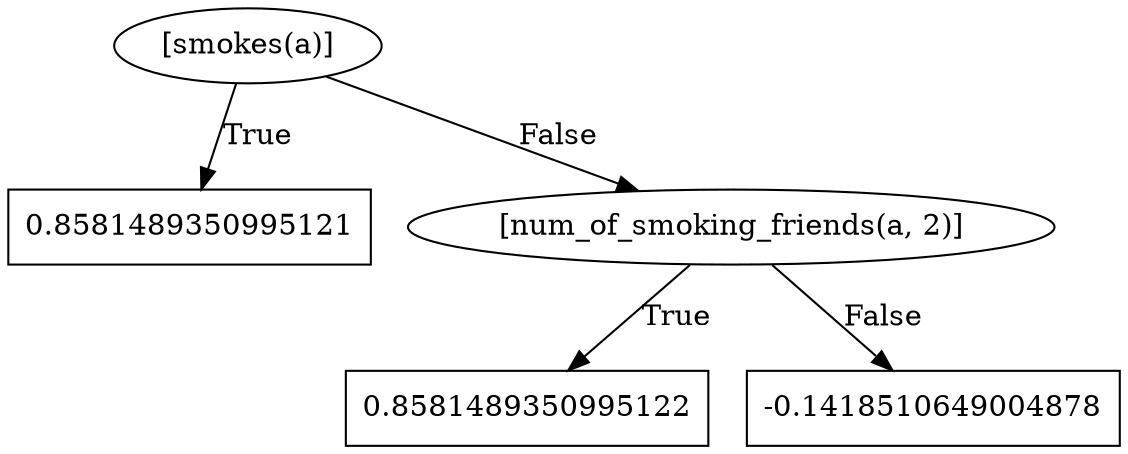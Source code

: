 digraph G{ 
1[label = "[smokes(a)]"];
1 -> 2[label="True"];
1 -> 3[label="False"];
2[shape = box,label = "0.8581489350995121"];
3[label = "[num_of_smoking_friends(a, 2)]"];
3 -> 4[label="True"];
3 -> 5[label="False"];
4[shape = box,label = "0.8581489350995122"];
5[shape = box,label = "-0.1418510649004878"];
}
